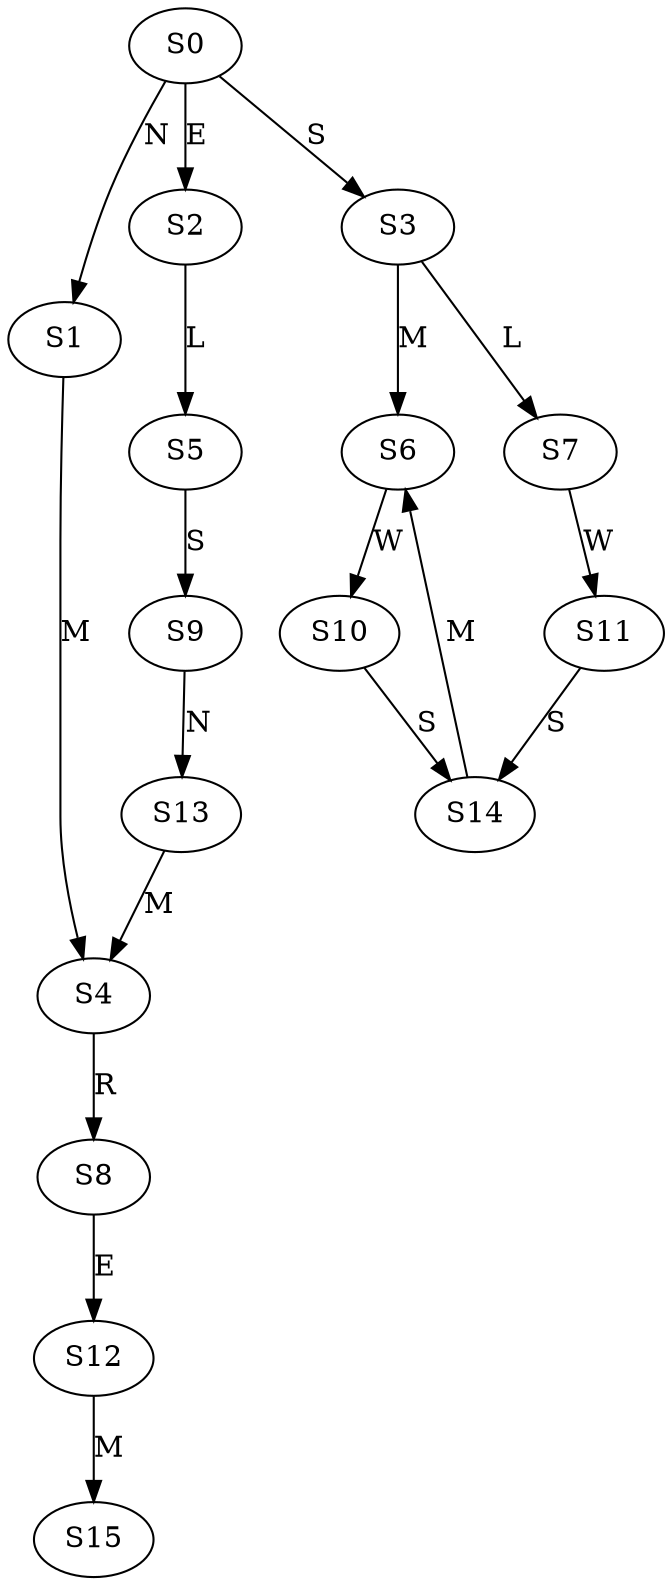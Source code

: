 strict digraph  {
	S0 -> S1 [ label = N ];
	S0 -> S2 [ label = E ];
	S0 -> S3 [ label = S ];
	S1 -> S4 [ label = M ];
	S2 -> S5 [ label = L ];
	S3 -> S6 [ label = M ];
	S3 -> S7 [ label = L ];
	S4 -> S8 [ label = R ];
	S5 -> S9 [ label = S ];
	S6 -> S10 [ label = W ];
	S7 -> S11 [ label = W ];
	S8 -> S12 [ label = E ];
	S9 -> S13 [ label = N ];
	S10 -> S14 [ label = S ];
	S11 -> S14 [ label = S ];
	S12 -> S15 [ label = M ];
	S13 -> S4 [ label = M ];
	S14 -> S6 [ label = M ];
}
